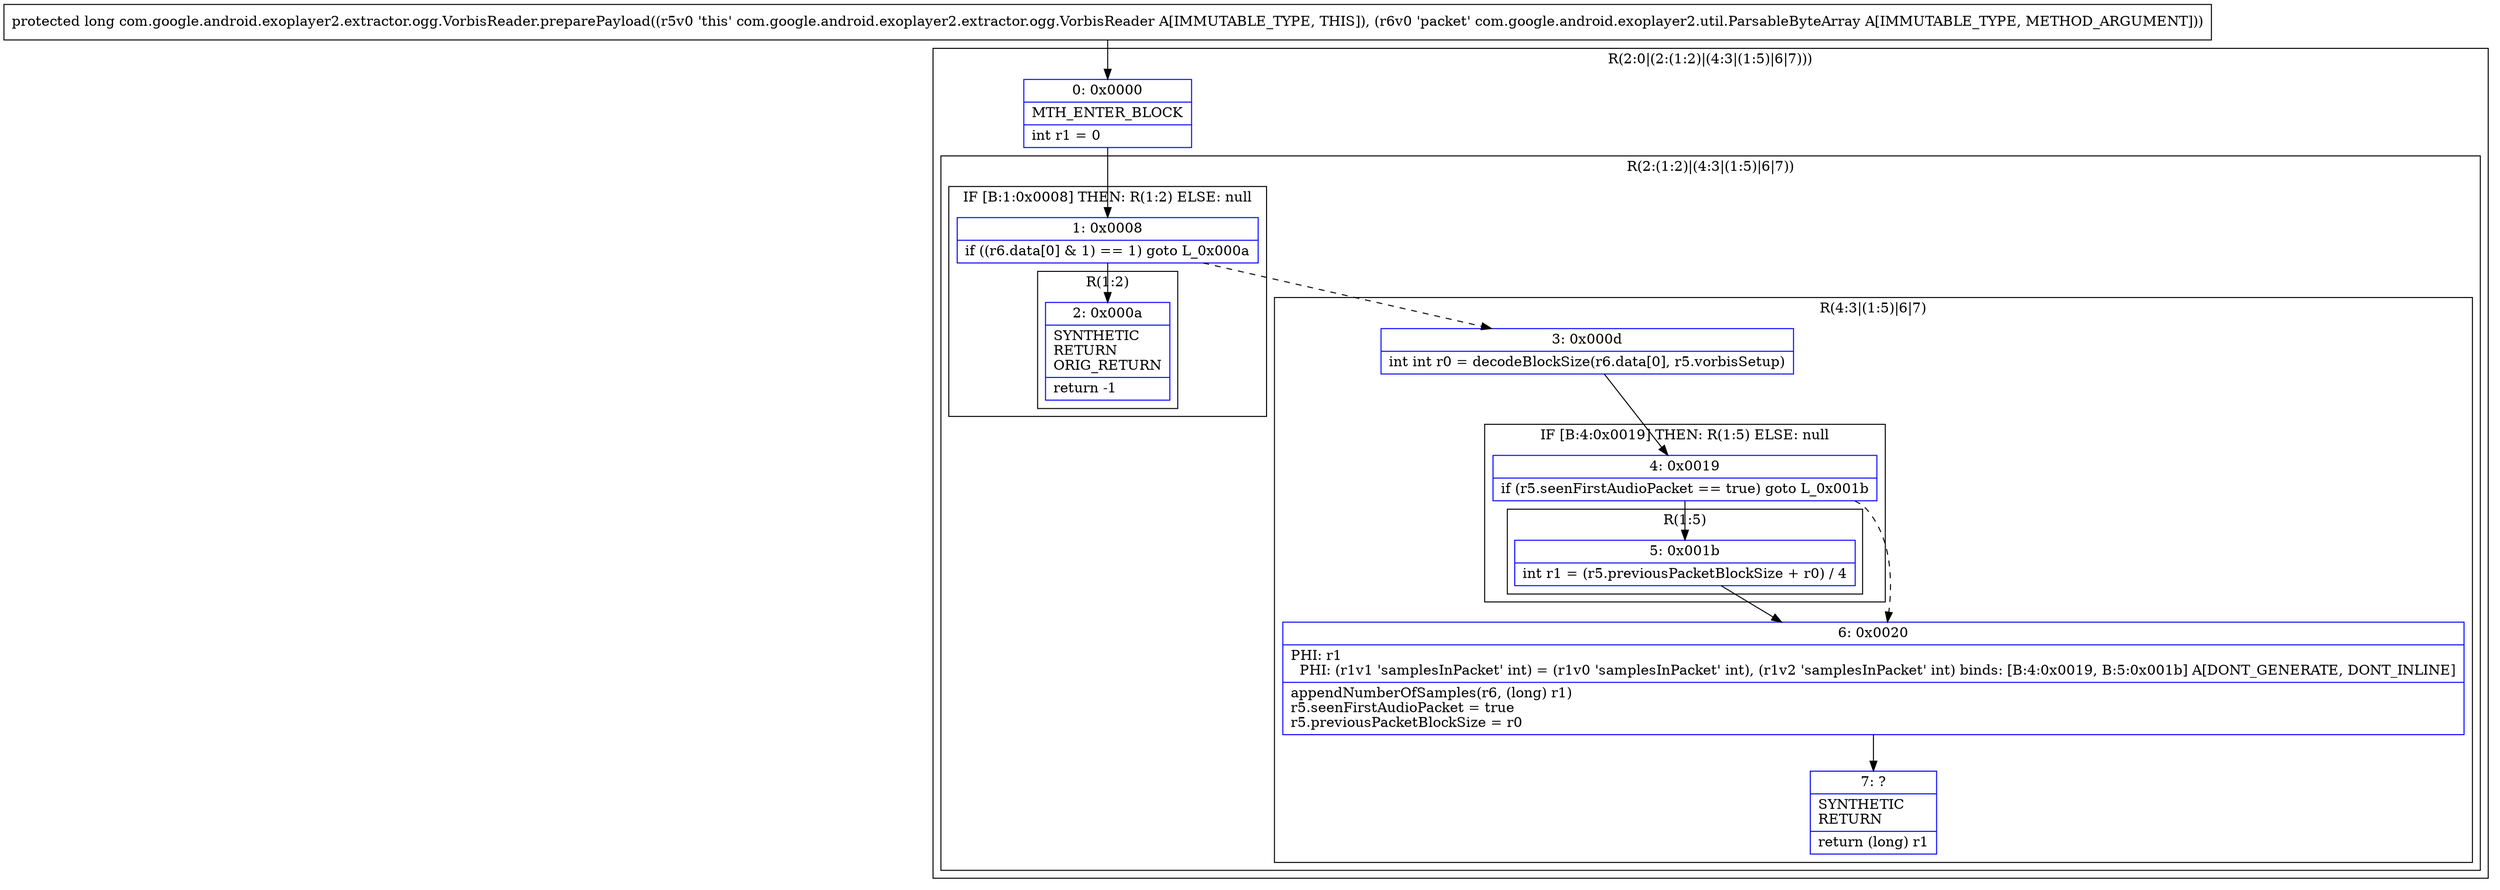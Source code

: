 digraph "CFG forcom.google.android.exoplayer2.extractor.ogg.VorbisReader.preparePayload(Lcom\/google\/android\/exoplayer2\/util\/ParsableByteArray;)J" {
subgraph cluster_Region_1060610755 {
label = "R(2:0|(2:(1:2)|(4:3|(1:5)|6|7)))";
node [shape=record,color=blue];
Node_0 [shape=record,label="{0\:\ 0x0000|MTH_ENTER_BLOCK\l|int r1 = 0\l}"];
subgraph cluster_Region_1794230258 {
label = "R(2:(1:2)|(4:3|(1:5)|6|7))";
node [shape=record,color=blue];
subgraph cluster_IfRegion_1494113016 {
label = "IF [B:1:0x0008] THEN: R(1:2) ELSE: null";
node [shape=record,color=blue];
Node_1 [shape=record,label="{1\:\ 0x0008|if ((r6.data[0] & 1) == 1) goto L_0x000a\l}"];
subgraph cluster_Region_1850354119 {
label = "R(1:2)";
node [shape=record,color=blue];
Node_2 [shape=record,label="{2\:\ 0x000a|SYNTHETIC\lRETURN\lORIG_RETURN\l|return \-1\l}"];
}
}
subgraph cluster_Region_790458107 {
label = "R(4:3|(1:5)|6|7)";
node [shape=record,color=blue];
Node_3 [shape=record,label="{3\:\ 0x000d|int int r0 = decodeBlockSize(r6.data[0], r5.vorbisSetup)\l}"];
subgraph cluster_IfRegion_1508416813 {
label = "IF [B:4:0x0019] THEN: R(1:5) ELSE: null";
node [shape=record,color=blue];
Node_4 [shape=record,label="{4\:\ 0x0019|if (r5.seenFirstAudioPacket == true) goto L_0x001b\l}"];
subgraph cluster_Region_1396737972 {
label = "R(1:5)";
node [shape=record,color=blue];
Node_5 [shape=record,label="{5\:\ 0x001b|int r1 = (r5.previousPacketBlockSize + r0) \/ 4\l}"];
}
}
Node_6 [shape=record,label="{6\:\ 0x0020|PHI: r1 \l  PHI: (r1v1 'samplesInPacket' int) = (r1v0 'samplesInPacket' int), (r1v2 'samplesInPacket' int) binds: [B:4:0x0019, B:5:0x001b] A[DONT_GENERATE, DONT_INLINE]\l|appendNumberOfSamples(r6, (long) r1)\lr5.seenFirstAudioPacket = true\lr5.previousPacketBlockSize = r0\l}"];
Node_7 [shape=record,label="{7\:\ ?|SYNTHETIC\lRETURN\l|return (long) r1\l}"];
}
}
}
MethodNode[shape=record,label="{protected long com.google.android.exoplayer2.extractor.ogg.VorbisReader.preparePayload((r5v0 'this' com.google.android.exoplayer2.extractor.ogg.VorbisReader A[IMMUTABLE_TYPE, THIS]), (r6v0 'packet' com.google.android.exoplayer2.util.ParsableByteArray A[IMMUTABLE_TYPE, METHOD_ARGUMENT])) }"];
MethodNode -> Node_0;
Node_0 -> Node_1;
Node_1 -> Node_2;
Node_1 -> Node_3[style=dashed];
Node_3 -> Node_4;
Node_4 -> Node_5;
Node_4 -> Node_6[style=dashed];
Node_5 -> Node_6;
Node_6 -> Node_7;
}

